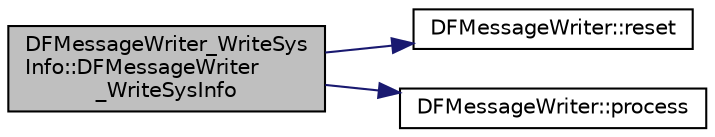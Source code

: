 digraph "DFMessageWriter_WriteSysInfo::DFMessageWriter_WriteSysInfo"
{
 // INTERACTIVE_SVG=YES
  edge [fontname="Helvetica",fontsize="10",labelfontname="Helvetica",labelfontsize="10"];
  node [fontname="Helvetica",fontsize="10",shape=record];
  rankdir="LR";
  Node1 [label="DFMessageWriter_WriteSys\lInfo::DFMessageWriter\l_WriteSysInfo",height=0.2,width=0.4,color="black", fillcolor="grey75", style="filled", fontcolor="black"];
  Node1 -> Node2 [color="midnightblue",fontsize="10",style="solid",fontname="Helvetica"];
  Node2 [label="DFMessageWriter::reset",height=0.2,width=0.4,color="black", fillcolor="white", style="filled",URL="$classDFMessageWriter.html#aaed0c60da70c5d7057dc29bd7edabeae"];
  Node1 -> Node3 [color="midnightblue",fontsize="10",style="solid",fontname="Helvetica"];
  Node3 [label="DFMessageWriter::process",height=0.2,width=0.4,color="black", fillcolor="white", style="filled",URL="$classDFMessageWriter.html#a8777626d4d9ade31d3b2a6b4bf45f11c"];
}
